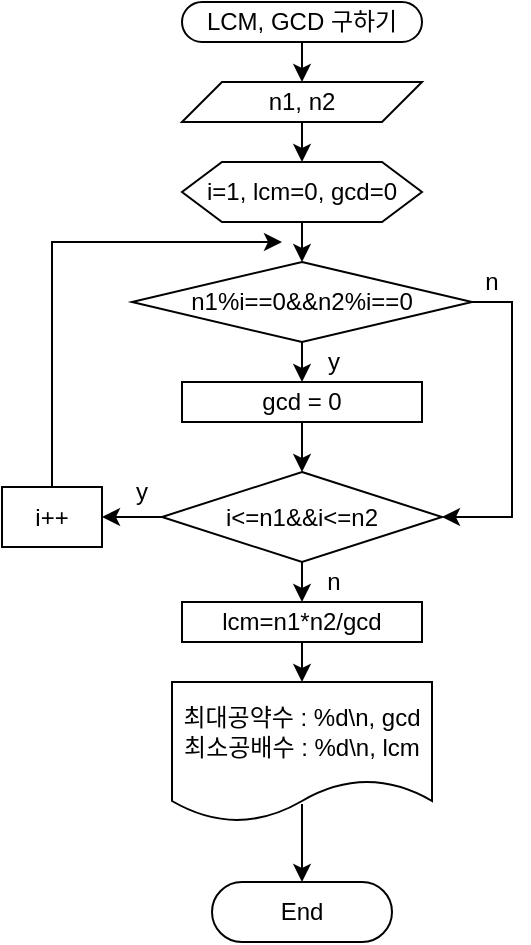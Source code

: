 <mxfile version="21.1.0" type="device">
  <diagram id="C5RBs43oDa-KdzZeNtuy" name="Page-1">
    <mxGraphModel dx="1434" dy="764" grid="1" gridSize="10" guides="1" tooltips="1" connect="1" arrows="1" fold="1" page="1" pageScale="1" pageWidth="827" pageHeight="1169" math="0" shadow="0">
      <root>
        <mxCell id="WIyWlLk6GJQsqaUBKTNV-0" />
        <mxCell id="WIyWlLk6GJQsqaUBKTNV-1" parent="WIyWlLk6GJQsqaUBKTNV-0" />
        <mxCell id="BV5hZNyDWl7kfbZybQT7-0" style="edgeStyle=orthogonalEdgeStyle;rounded=0;orthogonalLoop=1;jettySize=auto;html=1;exitX=0.5;exitY=1;exitDx=0;exitDy=0;entryX=0.5;entryY=0;entryDx=0;entryDy=0;" edge="1" parent="WIyWlLk6GJQsqaUBKTNV-1" source="BV5hZNyDWl7kfbZybQT7-1" target="BV5hZNyDWl7kfbZybQT7-3">
          <mxGeometry relative="1" as="geometry" />
        </mxCell>
        <mxCell id="BV5hZNyDWl7kfbZybQT7-1" value="LCM, GCD 구하기" style="rounded=1;whiteSpace=wrap;html=1;arcSize=50;" vertex="1" parent="WIyWlLk6GJQsqaUBKTNV-1">
          <mxGeometry x="376" y="150" width="120" height="20" as="geometry" />
        </mxCell>
        <mxCell id="BV5hZNyDWl7kfbZybQT7-2" style="edgeStyle=orthogonalEdgeStyle;rounded=0;orthogonalLoop=1;jettySize=auto;html=1;exitX=0.5;exitY=1;exitDx=0;exitDy=0;entryX=0.5;entryY=0;entryDx=0;entryDy=0;" edge="1" parent="WIyWlLk6GJQsqaUBKTNV-1" source="BV5hZNyDWl7kfbZybQT7-3" target="BV5hZNyDWl7kfbZybQT7-5">
          <mxGeometry relative="1" as="geometry" />
        </mxCell>
        <mxCell id="BV5hZNyDWl7kfbZybQT7-3" value="n1, n2" style="shape=parallelogram;perimeter=parallelogramPerimeter;whiteSpace=wrap;html=1;fixedSize=1;" vertex="1" parent="WIyWlLk6GJQsqaUBKTNV-1">
          <mxGeometry x="376" y="190" width="120" height="20" as="geometry" />
        </mxCell>
        <mxCell id="BV5hZNyDWl7kfbZybQT7-4" style="edgeStyle=orthogonalEdgeStyle;rounded=0;orthogonalLoop=1;jettySize=auto;html=1;exitX=0.5;exitY=1;exitDx=0;exitDy=0;entryX=0.5;entryY=0;entryDx=0;entryDy=0;" edge="1" parent="WIyWlLk6GJQsqaUBKTNV-1" source="BV5hZNyDWl7kfbZybQT7-5" target="BV5hZNyDWl7kfbZybQT7-8">
          <mxGeometry relative="1" as="geometry" />
        </mxCell>
        <mxCell id="BV5hZNyDWl7kfbZybQT7-5" value="i=1, lcm=0, gcd=0" style="shape=hexagon;perimeter=hexagonPerimeter2;whiteSpace=wrap;html=1;fixedSize=1;" vertex="1" parent="WIyWlLk6GJQsqaUBKTNV-1">
          <mxGeometry x="376" y="230" width="120" height="30" as="geometry" />
        </mxCell>
        <mxCell id="BV5hZNyDWl7kfbZybQT7-6" style="edgeStyle=orthogonalEdgeStyle;rounded=0;orthogonalLoop=1;jettySize=auto;html=1;exitX=0.5;exitY=1;exitDx=0;exitDy=0;entryX=0.5;entryY=0;entryDx=0;entryDy=0;" edge="1" parent="WIyWlLk6GJQsqaUBKTNV-1" source="BV5hZNyDWl7kfbZybQT7-8" target="BV5hZNyDWl7kfbZybQT7-10">
          <mxGeometry relative="1" as="geometry" />
        </mxCell>
        <mxCell id="BV5hZNyDWl7kfbZybQT7-7" style="edgeStyle=orthogonalEdgeStyle;rounded=0;orthogonalLoop=1;jettySize=auto;html=1;exitX=1;exitY=0.5;exitDx=0;exitDy=0;entryX=1;entryY=0.5;entryDx=0;entryDy=0;" edge="1" parent="WIyWlLk6GJQsqaUBKTNV-1" source="BV5hZNyDWl7kfbZybQT7-8" target="BV5hZNyDWl7kfbZybQT7-13">
          <mxGeometry relative="1" as="geometry" />
        </mxCell>
        <mxCell id="BV5hZNyDWl7kfbZybQT7-8" value="n1%i==0&amp;amp;&amp;amp;n2%i==0" style="rhombus;whiteSpace=wrap;html=1;" vertex="1" parent="WIyWlLk6GJQsqaUBKTNV-1">
          <mxGeometry x="351" y="280" width="170" height="40" as="geometry" />
        </mxCell>
        <mxCell id="BV5hZNyDWl7kfbZybQT7-9" style="edgeStyle=orthogonalEdgeStyle;rounded=0;orthogonalLoop=1;jettySize=auto;html=1;exitX=0.5;exitY=1;exitDx=0;exitDy=0;entryX=0.5;entryY=0;entryDx=0;entryDy=0;" edge="1" parent="WIyWlLk6GJQsqaUBKTNV-1" source="BV5hZNyDWl7kfbZybQT7-10" target="BV5hZNyDWl7kfbZybQT7-13">
          <mxGeometry relative="1" as="geometry" />
        </mxCell>
        <mxCell id="BV5hZNyDWl7kfbZybQT7-10" value="gcd = 0" style="rounded=0;whiteSpace=wrap;html=1;" vertex="1" parent="WIyWlLk6GJQsqaUBKTNV-1">
          <mxGeometry x="376" y="340" width="120" height="20" as="geometry" />
        </mxCell>
        <mxCell id="BV5hZNyDWl7kfbZybQT7-11" style="edgeStyle=orthogonalEdgeStyle;rounded=0;orthogonalLoop=1;jettySize=auto;html=1;exitX=0.5;exitY=1;exitDx=0;exitDy=0;entryX=0.5;entryY=0;entryDx=0;entryDy=0;" edge="1" parent="WIyWlLk6GJQsqaUBKTNV-1" source="BV5hZNyDWl7kfbZybQT7-13" target="BV5hZNyDWl7kfbZybQT7-15">
          <mxGeometry relative="1" as="geometry" />
        </mxCell>
        <mxCell id="BV5hZNyDWl7kfbZybQT7-12" style="edgeStyle=orthogonalEdgeStyle;rounded=0;orthogonalLoop=1;jettySize=auto;html=1;exitX=0;exitY=0.5;exitDx=0;exitDy=0;entryX=1;entryY=0.5;entryDx=0;entryDy=0;" edge="1" parent="WIyWlLk6GJQsqaUBKTNV-1" source="BV5hZNyDWl7kfbZybQT7-13" target="BV5hZNyDWl7kfbZybQT7-19">
          <mxGeometry relative="1" as="geometry" />
        </mxCell>
        <mxCell id="BV5hZNyDWl7kfbZybQT7-13" value="i&amp;lt;=n1&amp;amp;&amp;amp;i&amp;lt;=n2" style="rhombus;whiteSpace=wrap;html=1;" vertex="1" parent="WIyWlLk6GJQsqaUBKTNV-1">
          <mxGeometry x="366" y="385" width="140" height="45" as="geometry" />
        </mxCell>
        <mxCell id="BV5hZNyDWl7kfbZybQT7-14" style="edgeStyle=orthogonalEdgeStyle;rounded=0;orthogonalLoop=1;jettySize=auto;html=1;exitX=0.5;exitY=1;exitDx=0;exitDy=0;entryX=0.5;entryY=0;entryDx=0;entryDy=0;" edge="1" parent="WIyWlLk6GJQsqaUBKTNV-1" source="BV5hZNyDWl7kfbZybQT7-15" target="BV5hZNyDWl7kfbZybQT7-16">
          <mxGeometry relative="1" as="geometry" />
        </mxCell>
        <mxCell id="BV5hZNyDWl7kfbZybQT7-15" value="lcm=n1*n2/gcd" style="rounded=0;whiteSpace=wrap;html=1;" vertex="1" parent="WIyWlLk6GJQsqaUBKTNV-1">
          <mxGeometry x="376" y="450" width="120" height="20" as="geometry" />
        </mxCell>
        <mxCell id="BV5hZNyDWl7kfbZybQT7-16" value="최대공약수 : %d\n, gcd&lt;br&gt;최소공배수 : %d\n, lcm" style="shape=document;whiteSpace=wrap;html=1;boundedLbl=1;" vertex="1" parent="WIyWlLk6GJQsqaUBKTNV-1">
          <mxGeometry x="371" y="490" width="130" height="70" as="geometry" />
        </mxCell>
        <mxCell id="BV5hZNyDWl7kfbZybQT7-17" value="End" style="rounded=1;whiteSpace=wrap;html=1;arcSize=50;" vertex="1" parent="WIyWlLk6GJQsqaUBKTNV-1">
          <mxGeometry x="391" y="590" width="90" height="30" as="geometry" />
        </mxCell>
        <mxCell id="BV5hZNyDWl7kfbZybQT7-18" style="edgeStyle=orthogonalEdgeStyle;rounded=0;orthogonalLoop=1;jettySize=auto;html=1;exitX=0.5;exitY=0;exitDx=0;exitDy=0;" edge="1" parent="WIyWlLk6GJQsqaUBKTNV-1" source="BV5hZNyDWl7kfbZybQT7-19">
          <mxGeometry relative="1" as="geometry">
            <mxPoint x="426" y="270" as="targetPoint" />
            <Array as="points">
              <mxPoint x="311" y="270" />
            </Array>
          </mxGeometry>
        </mxCell>
        <mxCell id="BV5hZNyDWl7kfbZybQT7-19" value="i++" style="rounded=0;whiteSpace=wrap;html=1;" vertex="1" parent="WIyWlLk6GJQsqaUBKTNV-1">
          <mxGeometry x="286" y="392.5" width="50" height="30" as="geometry" />
        </mxCell>
        <mxCell id="BV5hZNyDWl7kfbZybQT7-20" value="" style="endArrow=classic;html=1;rounded=0;exitX=0.5;exitY=0.871;exitDx=0;exitDy=0;exitPerimeter=0;entryX=0.5;entryY=0;entryDx=0;entryDy=0;" edge="1" parent="WIyWlLk6GJQsqaUBKTNV-1" source="BV5hZNyDWl7kfbZybQT7-16" target="BV5hZNyDWl7kfbZybQT7-17">
          <mxGeometry width="50" height="50" relative="1" as="geometry">
            <mxPoint x="226" y="390" as="sourcePoint" />
            <mxPoint x="276" y="340" as="targetPoint" />
          </mxGeometry>
        </mxCell>
        <mxCell id="BV5hZNyDWl7kfbZybQT7-21" value="n" style="text;html=1;strokeColor=none;fillColor=none;align=center;verticalAlign=middle;whiteSpace=wrap;rounded=0;" vertex="1" parent="WIyWlLk6GJQsqaUBKTNV-1">
          <mxGeometry x="521" y="280" width="20" height="20" as="geometry" />
        </mxCell>
        <mxCell id="BV5hZNyDWl7kfbZybQT7-22" value="n" style="text;html=1;strokeColor=none;fillColor=none;align=center;verticalAlign=middle;whiteSpace=wrap;rounded=0;" vertex="1" parent="WIyWlLk6GJQsqaUBKTNV-1">
          <mxGeometry x="442" y="430" width="20" height="20" as="geometry" />
        </mxCell>
        <mxCell id="BV5hZNyDWl7kfbZybQT7-23" value="y" style="text;html=1;strokeColor=none;fillColor=none;align=center;verticalAlign=middle;whiteSpace=wrap;rounded=0;" vertex="1" parent="WIyWlLk6GJQsqaUBKTNV-1">
          <mxGeometry x="442" y="320" width="20" height="20" as="geometry" />
        </mxCell>
        <mxCell id="BV5hZNyDWl7kfbZybQT7-24" value="y" style="text;html=1;strokeColor=none;fillColor=none;align=center;verticalAlign=middle;whiteSpace=wrap;rounded=0;" vertex="1" parent="WIyWlLk6GJQsqaUBKTNV-1">
          <mxGeometry x="346" y="385" width="20" height="20" as="geometry" />
        </mxCell>
      </root>
    </mxGraphModel>
  </diagram>
</mxfile>
